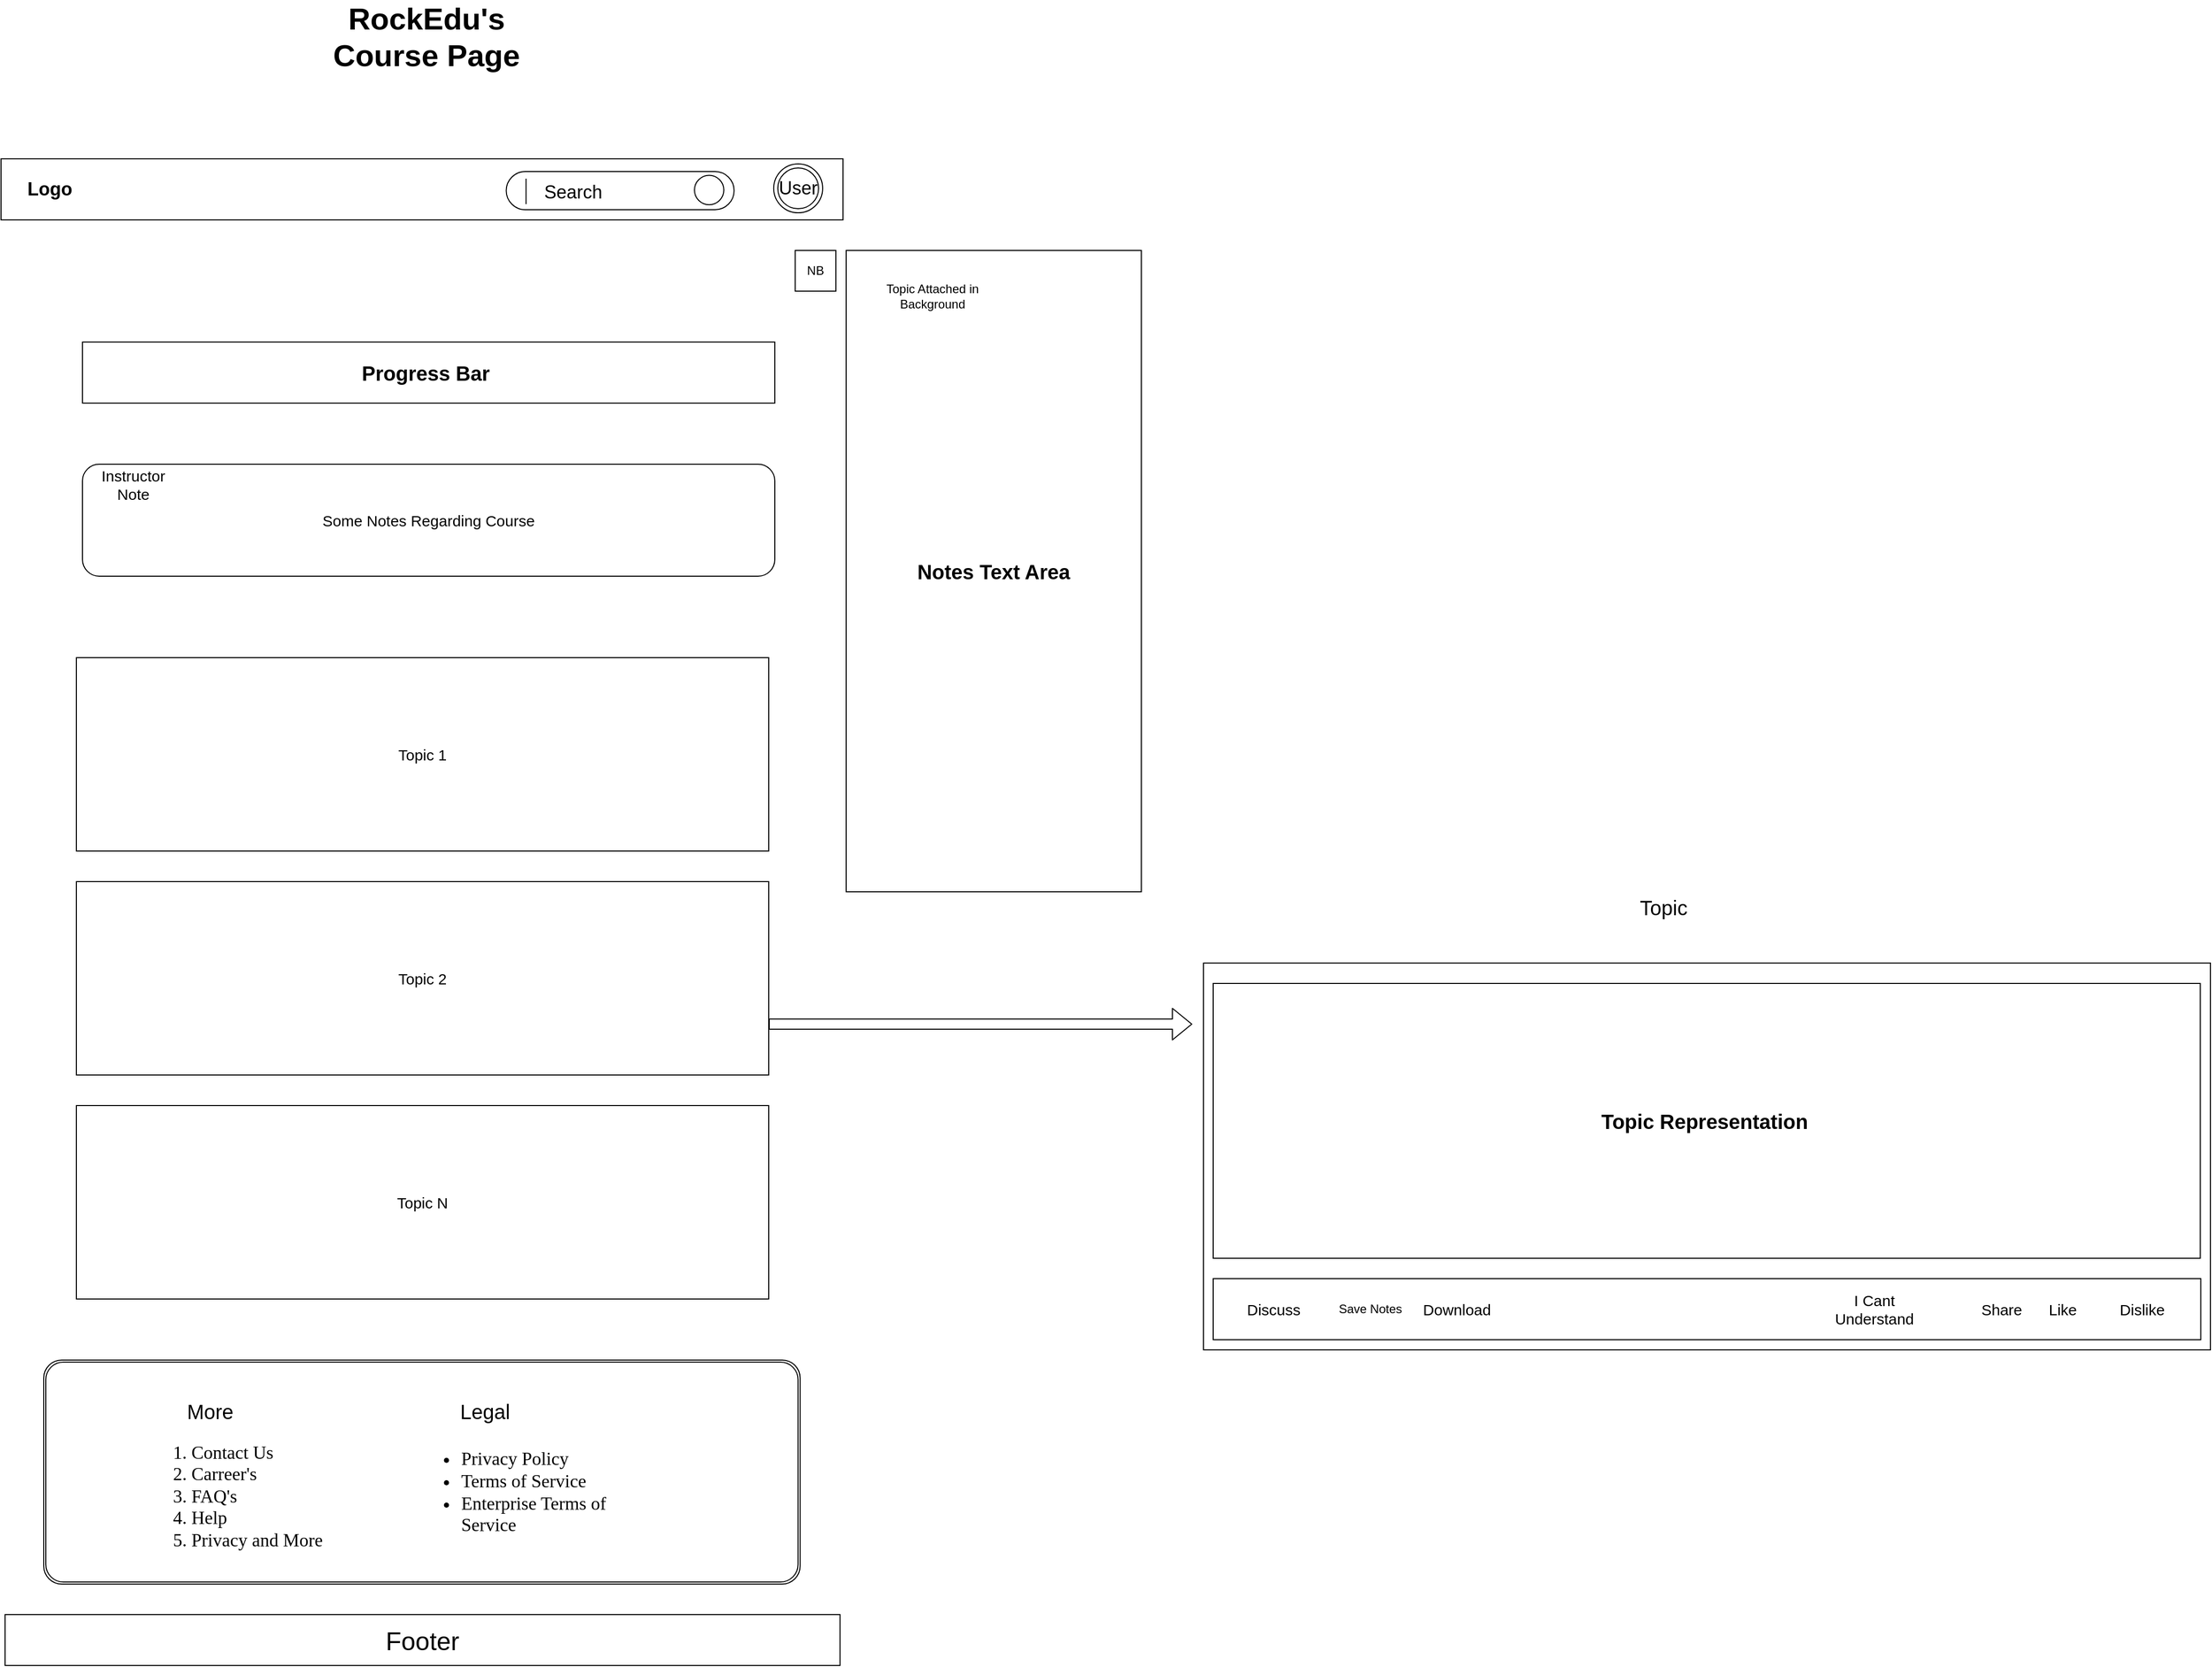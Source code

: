 <mxfile version="13.7.1" type="device"><diagram id="nI_wja374GiHBT8oWFw-" name="Page-1"><mxGraphModel dx="1422" dy="1943" grid="1" gridSize="10" guides="1" tooltips="1" connect="1" arrows="1" fold="1" page="1" pageScale="1" pageWidth="827" pageHeight="1169" math="0" shadow="0"><root><mxCell id="0"/><mxCell id="1" parent="0"/><mxCell id="L8dpQMpz6Z3oxLp33my4-24" value="&lt;font style=&quot;font-size: 15px&quot;&gt;Some Notes Regarding Course&lt;/font&gt;" style="rounded=1;whiteSpace=wrap;html=1;" vertex="1" parent="1"><mxGeometry x="80" y="-680" width="680" height="110" as="geometry"/></mxCell><mxCell id="L8dpQMpz6Z3oxLp33my4-1" value="" style="group" vertex="1" connectable="0" parent="1"><mxGeometry y="-980" width="827" height="60" as="geometry"/></mxCell><mxCell id="L8dpQMpz6Z3oxLp33my4-2" value="" style="rounded=0;whiteSpace=wrap;html=1;" vertex="1" parent="L8dpQMpz6Z3oxLp33my4-1"><mxGeometry width="827" height="60" as="geometry"/></mxCell><mxCell id="L8dpQMpz6Z3oxLp33my4-3" value="Logo" style="text;html=1;strokeColor=none;fillColor=none;align=center;verticalAlign=middle;whiteSpace=wrap;rounded=0;fontStyle=1;fontSize=18;" vertex="1" parent="L8dpQMpz6Z3oxLp33my4-1"><mxGeometry x="19.459" y="12.5" width="58.376" height="35" as="geometry"/></mxCell><mxCell id="L8dpQMpz6Z3oxLp33my4-4" value="User" style="ellipse;shape=doubleEllipse;whiteSpace=wrap;html=1;aspect=fixed;fontSize=18;" vertex="1" parent="L8dpQMpz6Z3oxLp33my4-1"><mxGeometry x="758.894" y="5" width="48.059" height="48.059" as="geometry"/></mxCell><mxCell id="L8dpQMpz6Z3oxLp33my4-5" value="" style="rounded=1;whiteSpace=wrap;html=1;fontSize=18;arcSize=50;" vertex="1" parent="L8dpQMpz6Z3oxLp33my4-1"><mxGeometry x="496.2" y="12.5" width="223.776" height="37.5" as="geometry"/></mxCell><mxCell id="L8dpQMpz6Z3oxLp33my4-6" value="" style="ellipse;whiteSpace=wrap;html=1;aspect=fixed;fontSize=18;" vertex="1" parent="L8dpQMpz6Z3oxLp33my4-1"><mxGeometry x="681.059" y="16.25" width="28.835" height="28.835" as="geometry"/></mxCell><mxCell id="L8dpQMpz6Z3oxLp33my4-7" value="" style="endArrow=none;html=1;fontSize=18;" edge="1" parent="L8dpQMpz6Z3oxLp33my4-1"><mxGeometry width="50" height="50" relative="1" as="geometry"><mxPoint x="515.659" y="44.5" as="sourcePoint"/><mxPoint x="515.659" y="19.5" as="targetPoint"/></mxGeometry></mxCell><mxCell id="L8dpQMpz6Z3oxLp33my4-8" value="Search&amp;nbsp;" style="text;html=1;strokeColor=none;fillColor=none;align=center;verticalAlign=middle;whiteSpace=wrap;rounded=0;fontSize=18;" vertex="1" parent="L8dpQMpz6Z3oxLp33my4-1"><mxGeometry x="544.847" y="22.5" width="38.918" height="20" as="geometry"/></mxCell><mxCell id="L8dpQMpz6Z3oxLp33my4-9" value="&lt;b&gt;&lt;font style=&quot;font-size: 30px&quot;&gt;RockEdu's&lt;br&gt;Course Page&lt;/font&gt;&lt;/b&gt;" style="text;html=1;strokeColor=none;fillColor=none;align=center;verticalAlign=middle;whiteSpace=wrap;rounded=0;" vertex="1" parent="1"><mxGeometry x="310" y="-1110" width="216" height="20" as="geometry"/></mxCell><mxCell id="L8dpQMpz6Z3oxLp33my4-10" value="" style="group" vertex="1" connectable="0" parent="1"><mxGeometry x="42" y="200" width="742.82" height="230" as="geometry"/></mxCell><mxCell id="L8dpQMpz6Z3oxLp33my4-11" value="" style="group" vertex="1" connectable="0" parent="L8dpQMpz6Z3oxLp33my4-10"><mxGeometry width="742.82" height="230" as="geometry"/></mxCell><mxCell id="L8dpQMpz6Z3oxLp33my4-12" value="" style="shape=ext;double=1;rounded=1;whiteSpace=wrap;html=1;fontSize=25;arcSize=8;" vertex="1" parent="L8dpQMpz6Z3oxLp33my4-11"><mxGeometry width="742.82" height="220" as="geometry"/></mxCell><mxCell id="L8dpQMpz6Z3oxLp33my4-13" value="&lt;span style=&quot;font-weight: normal&quot;&gt;&lt;font style=&quot;font-size: 20px&quot;&gt;Legal&lt;/font&gt;&lt;/span&gt;" style="text;strokeColor=none;fillColor=none;html=1;fontSize=24;fontStyle=1;verticalAlign=middle;align=center;" vertex="1" parent="L8dpQMpz6Z3oxLp33my4-11"><mxGeometry x="382.82" y="30" width="100" height="40" as="geometry"/></mxCell><mxCell id="L8dpQMpz6Z3oxLp33my4-14" value="&lt;ul&gt;&lt;li&gt;&lt;span&gt;Privacy Policy&lt;/span&gt;&lt;br&gt;&lt;/li&gt;&lt;li&gt;Terms of Service&lt;/li&gt;&lt;li&gt;Enterprise Terms of Service&lt;/li&gt;&lt;/ul&gt;" style="text;strokeColor=none;fillColor=none;html=1;whiteSpace=wrap;verticalAlign=middle;overflow=hidden;fontFamily=Verdana;fontSize=18;" vertex="1" parent="L8dpQMpz6Z3oxLp33my4-11"><mxGeometry x="367.82" y="30" width="240" height="200" as="geometry"/></mxCell><mxCell id="L8dpQMpz6Z3oxLp33my4-15" value="&lt;div style=&quot;text-align: center&quot;&gt;&lt;font face=&quot;Helvetica&quot;&gt;&lt;span style=&quot;font-size: 25px&quot;&gt;&lt;br&gt;&lt;/span&gt;&lt;/font&gt;&lt;/div&gt;&lt;ol&gt;&lt;li&gt;Contact Us&lt;/li&gt;&lt;li&gt;Carreer's&amp;nbsp;&lt;/li&gt;&lt;li&gt;FAQ's&lt;/li&gt;&lt;li&gt;Help&lt;/li&gt;&lt;li&gt;Privacy and More&lt;/li&gt;&lt;/ol&gt;" style="text;strokeColor=none;fillColor=none;html=1;whiteSpace=wrap;verticalAlign=middle;overflow=hidden;fontFamily=Verdana;fontSize=18;" vertex="1" parent="L8dpQMpz6Z3oxLp33my4-11"><mxGeometry x="102.82" y="30" width="180" height="160" as="geometry"/></mxCell><mxCell id="L8dpQMpz6Z3oxLp33my4-16" value="&lt;font style=&quot;font-size: 20px ; font-weight: normal&quot;&gt;More&lt;/font&gt;" style="text;strokeColor=none;fillColor=none;html=1;fontSize=24;fontStyle=1;verticalAlign=middle;align=center;" vertex="1" parent="L8dpQMpz6Z3oxLp33my4-11"><mxGeometry x="112.82" y="30" width="100" height="40" as="geometry"/></mxCell><mxCell id="L8dpQMpz6Z3oxLp33my4-17" value="Footer" style="rounded=0;whiteSpace=wrap;html=1;fontSize=25;" vertex="1" parent="1"><mxGeometry x="4" y="450" width="820" height="50" as="geometry"/></mxCell><mxCell id="L8dpQMpz6Z3oxLp33my4-18" value="&lt;font style=&quot;font-size: 20px&quot;&gt;&lt;b&gt;Notes Text Area&lt;/b&gt;&lt;/font&gt;" style="rounded=0;whiteSpace=wrap;html=1;" vertex="1" parent="1"><mxGeometry x="830" y="-890" width="290" height="630" as="geometry"/></mxCell><mxCell id="L8dpQMpz6Z3oxLp33my4-19" value="Topic Attached in Background" style="text;html=1;strokeColor=none;fillColor=none;align=center;verticalAlign=middle;whiteSpace=wrap;rounded=0;" vertex="1" parent="1"><mxGeometry x="840" y="-860" width="150" height="30" as="geometry"/></mxCell><mxCell id="L8dpQMpz6Z3oxLp33my4-20" value="NB" style="whiteSpace=wrap;html=1;aspect=fixed;" vertex="1" parent="1"><mxGeometry x="780" y="-890" width="40" height="40" as="geometry"/></mxCell><mxCell id="L8dpQMpz6Z3oxLp33my4-21" value="&lt;b&gt;&lt;font style=&quot;font-size: 20px&quot;&gt;Progress Bar&amp;nbsp;&lt;/font&gt;&lt;/b&gt;" style="rounded=0;whiteSpace=wrap;html=1;" vertex="1" parent="1"><mxGeometry x="80" y="-800" width="680" height="60" as="geometry"/></mxCell><mxCell id="L8dpQMpz6Z3oxLp33my4-22" value="&lt;font style=&quot;font-size: 15px&quot;&gt;Instructor&lt;br&gt;Note&lt;br&gt;&lt;/font&gt;" style="text;html=1;strokeColor=none;fillColor=none;align=center;verticalAlign=middle;whiteSpace=wrap;rounded=0;" vertex="1" parent="1"><mxGeometry x="70" y="-680" width="120" height="40" as="geometry"/></mxCell><mxCell id="L8dpQMpz6Z3oxLp33my4-25" value="&lt;font style=&quot;font-size: 15px&quot;&gt;Topic 1&lt;/font&gt;" style="rounded=0;whiteSpace=wrap;html=1;" vertex="1" parent="1"><mxGeometry x="74" y="-490" width="680" height="190" as="geometry"/></mxCell><mxCell id="L8dpQMpz6Z3oxLp33my4-26" value="&lt;font style=&quot;font-size: 15px&quot;&gt;Topic 2&lt;/font&gt;" style="rounded=0;whiteSpace=wrap;html=1;" vertex="1" parent="1"><mxGeometry x="74" y="-270" width="680" height="190" as="geometry"/></mxCell><mxCell id="L8dpQMpz6Z3oxLp33my4-27" value="&lt;font style=&quot;font-size: 15px&quot;&gt;Topic N&lt;/font&gt;" style="rounded=0;whiteSpace=wrap;html=1;" vertex="1" parent="1"><mxGeometry x="74" y="-50" width="680" height="190" as="geometry"/></mxCell><mxCell id="L8dpQMpz6Z3oxLp33my4-28" value="" style="endArrow=classic;html=1;shape=flexArrow;" edge="1" parent="1"><mxGeometry width="50" height="50" relative="1" as="geometry"><mxPoint x="754" y="-130" as="sourcePoint"/><mxPoint x="1170" y="-130" as="targetPoint"/></mxGeometry></mxCell><mxCell id="L8dpQMpz6Z3oxLp33my4-29" value="" style="rounded=0;whiteSpace=wrap;html=1;" vertex="1" parent="1"><mxGeometry x="1181" y="-190" width="989" height="380" as="geometry"/></mxCell><mxCell id="L8dpQMpz6Z3oxLp33my4-30" value="" style="rounded=0;whiteSpace=wrap;html=1;" vertex="1" parent="1"><mxGeometry x="1190.5" y="120" width="970" height="60" as="geometry"/></mxCell><mxCell id="L8dpQMpz6Z3oxLp33my4-32" value="&lt;b&gt;&lt;font style=&quot;font-size: 20px&quot;&gt;Topic Representation&amp;nbsp;&lt;/font&gt;&lt;/b&gt;" style="rounded=0;whiteSpace=wrap;html=1;" vertex="1" parent="1"><mxGeometry x="1190.5" y="-170" width="969.5" height="270" as="geometry"/></mxCell><mxCell id="L8dpQMpz6Z3oxLp33my4-33" value="&lt;font style=&quot;font-size: 20px&quot;&gt;Topic&lt;/font&gt;" style="text;html=1;strokeColor=none;fillColor=none;align=center;verticalAlign=middle;whiteSpace=wrap;rounded=0;" vertex="1" parent="1"><mxGeometry x="1600" y="-260" width="66" height="30" as="geometry"/></mxCell><mxCell id="L8dpQMpz6Z3oxLp33my4-34" value="&lt;font style=&quot;font-size: 15px&quot;&gt;Discuss&lt;/font&gt;" style="text;html=1;strokeColor=none;fillColor=none;align=center;verticalAlign=middle;whiteSpace=wrap;rounded=0;" vertex="1" parent="1"><mxGeometry x="1230" y="140" width="40" height="20" as="geometry"/></mxCell><mxCell id="L8dpQMpz6Z3oxLp33my4-35" value="Save Notes" style="text;html=1;strokeColor=none;fillColor=none;align=center;verticalAlign=middle;whiteSpace=wrap;rounded=0;" vertex="1" parent="1"><mxGeometry x="1300" y="140" width="90" height="20" as="geometry"/></mxCell><mxCell id="L8dpQMpz6Z3oxLp33my4-36" value="&lt;font style=&quot;font-size: 15px&quot;&gt;Download&lt;br&gt;&lt;/font&gt;" style="text;html=1;strokeColor=none;fillColor=none;align=center;verticalAlign=middle;whiteSpace=wrap;rounded=0;" vertex="1" parent="1"><mxGeometry x="1410" y="140" width="40" height="20" as="geometry"/></mxCell><mxCell id="L8dpQMpz6Z3oxLp33my4-37" value="&lt;span style=&quot;font-size: 15px&quot;&gt;I Cant Understand&lt;/span&gt;" style="text;html=1;strokeColor=none;fillColor=none;align=center;verticalAlign=middle;whiteSpace=wrap;rounded=0;" vertex="1" parent="1"><mxGeometry x="1820" y="140" width="40" height="20" as="geometry"/></mxCell><mxCell id="L8dpQMpz6Z3oxLp33my4-38" value="&lt;font style=&quot;font-size: 15px&quot;&gt;Share&lt;/font&gt;" style="text;html=1;strokeColor=none;fillColor=none;align=center;verticalAlign=middle;whiteSpace=wrap;rounded=0;" vertex="1" parent="1"><mxGeometry x="1930" y="135" width="70" height="30" as="geometry"/></mxCell><mxCell id="L8dpQMpz6Z3oxLp33my4-39" value="&lt;font style=&quot;font-size: 15px&quot;&gt;Like&lt;/font&gt;" style="text;html=1;strokeColor=none;fillColor=none;align=center;verticalAlign=middle;whiteSpace=wrap;rounded=0;" vertex="1" parent="1"><mxGeometry x="1990" y="135" width="70" height="30" as="geometry"/></mxCell><mxCell id="L8dpQMpz6Z3oxLp33my4-40" value="&lt;font style=&quot;font-size: 15px&quot;&gt;Dislike&lt;/font&gt;" style="text;html=1;strokeColor=none;fillColor=none;align=center;verticalAlign=middle;whiteSpace=wrap;rounded=0;" vertex="1" parent="1"><mxGeometry x="2068" y="135" width="70" height="30" as="geometry"/></mxCell></root></mxGraphModel></diagram></mxfile>
